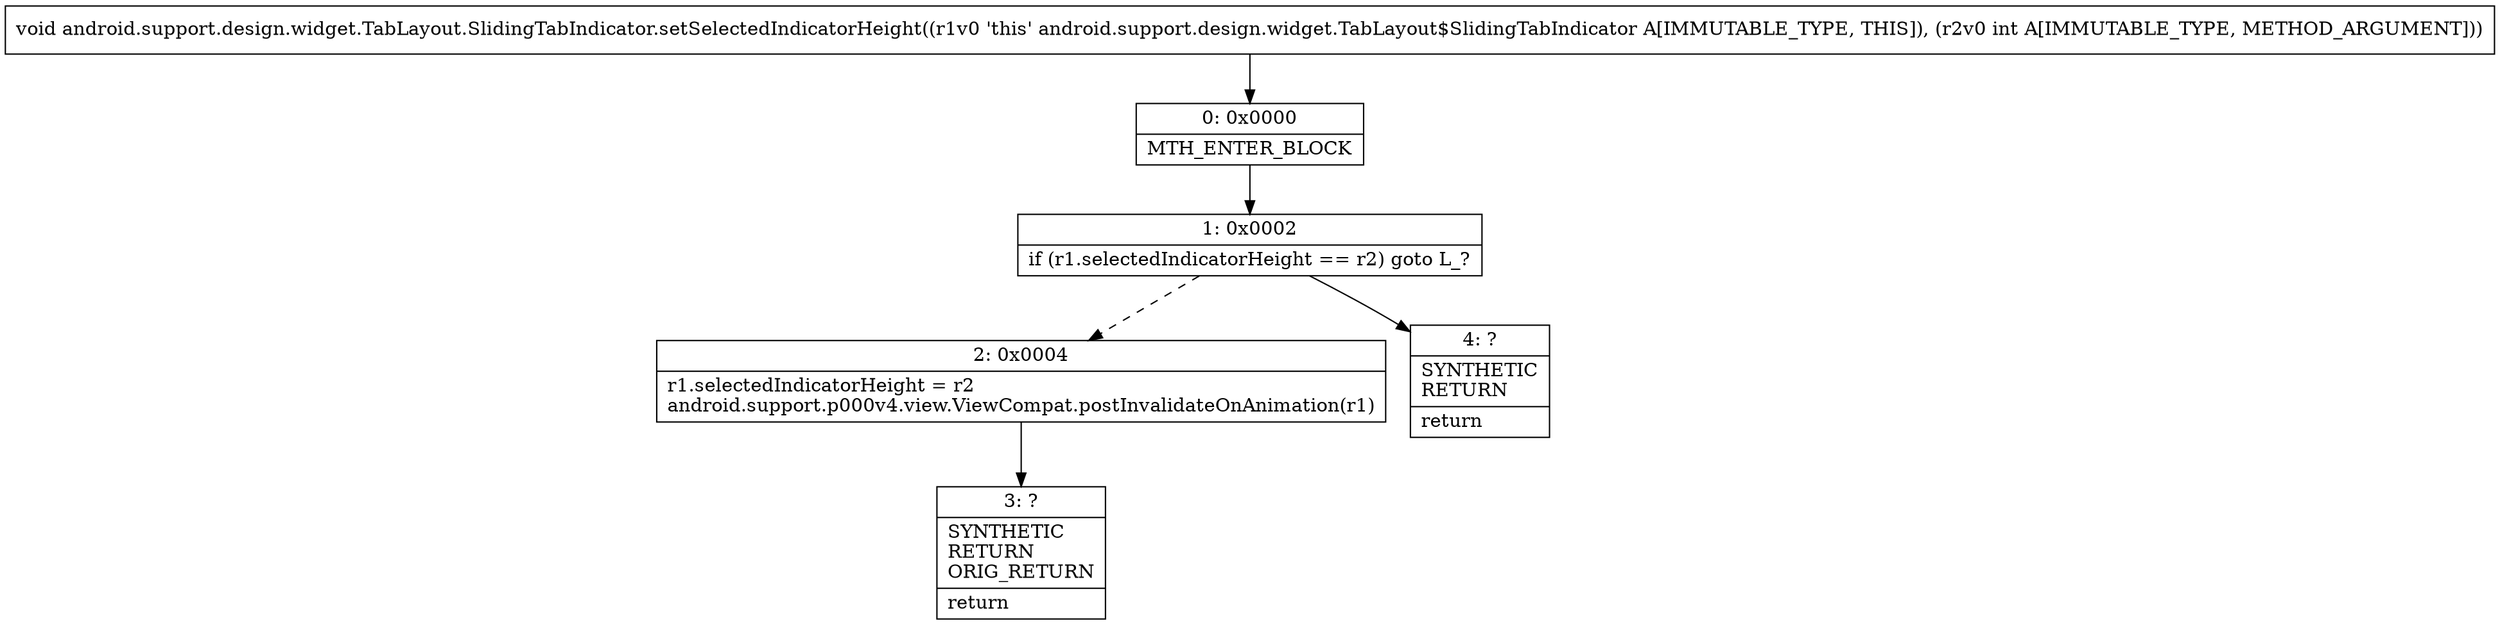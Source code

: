 digraph "CFG forandroid.support.design.widget.TabLayout.SlidingTabIndicator.setSelectedIndicatorHeight(I)V" {
Node_0 [shape=record,label="{0\:\ 0x0000|MTH_ENTER_BLOCK\l}"];
Node_1 [shape=record,label="{1\:\ 0x0002|if (r1.selectedIndicatorHeight == r2) goto L_?\l}"];
Node_2 [shape=record,label="{2\:\ 0x0004|r1.selectedIndicatorHeight = r2\landroid.support.p000v4.view.ViewCompat.postInvalidateOnAnimation(r1)\l}"];
Node_3 [shape=record,label="{3\:\ ?|SYNTHETIC\lRETURN\lORIG_RETURN\l|return\l}"];
Node_4 [shape=record,label="{4\:\ ?|SYNTHETIC\lRETURN\l|return\l}"];
MethodNode[shape=record,label="{void android.support.design.widget.TabLayout.SlidingTabIndicator.setSelectedIndicatorHeight((r1v0 'this' android.support.design.widget.TabLayout$SlidingTabIndicator A[IMMUTABLE_TYPE, THIS]), (r2v0 int A[IMMUTABLE_TYPE, METHOD_ARGUMENT])) }"];
MethodNode -> Node_0;
Node_0 -> Node_1;
Node_1 -> Node_2[style=dashed];
Node_1 -> Node_4;
Node_2 -> Node_3;
}

